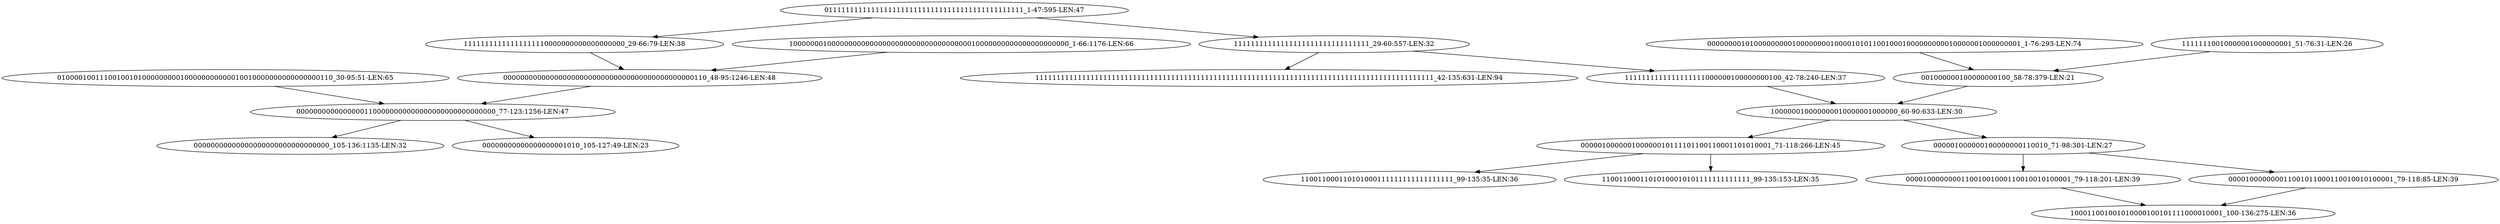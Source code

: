 digraph G {
    "000000000000000000000000000000000000000000000110_48-95:1246-LEN:48" -> "00000000000000001100000000000000000000000000000_77-123:1256-LEN:47";
    "100000010000000010000001000000_60-90:633-LEN:30" -> "000001000000100000010111101100110001101010001_71-118:266-LEN:45";
    "100000010000000010000001000000_60-90:633-LEN:30" -> "000001000000100000000110010_71-98:301-LEN:27";
    "01000010011100100101000000000100000000000010010000000000000000110_30-95:51-LEN:65" -> "00000000000000001100000000000000000000000000000_77-123:1256-LEN:47";
    "00000000101000000000100000000100001010110010001000000000010000001000000001_1-76:293-LEN:74" -> "001000000100000000100_58-78:379-LEN:21";
    "11111111111111111110000000000000000000_29-66:79-LEN:38" -> "000000000000000000000000000000000000000000000110_48-95:1246-LEN:48";
    "11111110010000001000000001_51-76:31-LEN:26" -> "001000000100000000100_58-78:379-LEN:21";
    "00000000000000001100000000000000000000000000000_77-123:1256-LEN:47" -> "00000000000000000000000000000000_105-136:1135-LEN:32";
    "00000000000000001100000000000000000000000000000_77-123:1256-LEN:47" -> "00000000000000000001010_105-127:49-LEN:23";
    "000010000000011001001000110010010100001_79-118:201-LEN:39" -> "100011001001010000100101111000010001_100-136:275-LEN:36";
    "01111111111111111111111111111111111111111111111_1-47:595-LEN:47" -> "11111111111111111110000000000000000000_29-66:79-LEN:38";
    "01111111111111111111111111111111111111111111111_1-47:595-LEN:47" -> "11111111111111111111111111111111_29-60:557-LEN:32";
    "11111111111111111111111111111111_29-60:557-LEN:32" -> "1111111111111111111111111111111111111111111111111111111111111111111111111111111111111111111111_42-135:631-LEN:94";
    "11111111111111111111111111111111_29-60:557-LEN:32" -> "1111111111111111111000000100000000100_42-78:240-LEN:37";
    "100000001000000000000000000000000000000000010000000000000000000000_1-66:1176-LEN:66" -> "000000000000000000000000000000000000000000000110_48-95:1246-LEN:48";
    "000010000000011001011000110010010100001_79-118:85-LEN:39" -> "100011001001010000100101111000010001_100-136:275-LEN:36";
    "000001000000100000010111101100110001101010001_71-118:266-LEN:45" -> "110011000110101000111111111111111111_99-135:35-LEN:36";
    "000001000000100000010111101100110001101010001_71-118:266-LEN:45" -> "11001100011010100010101111111111111_99-135:153-LEN:35";
    "000001000000100000000110010_71-98:301-LEN:27" -> "000010000000011001001000110010010100001_79-118:201-LEN:39";
    "000001000000100000000110010_71-98:301-LEN:27" -> "000010000000011001011000110010010100001_79-118:85-LEN:39";
    "001000000100000000100_58-78:379-LEN:21" -> "100000010000000010000001000000_60-90:633-LEN:30";
    "1111111111111111111000000100000000100_42-78:240-LEN:37" -> "100000010000000010000001000000_60-90:633-LEN:30";
}
